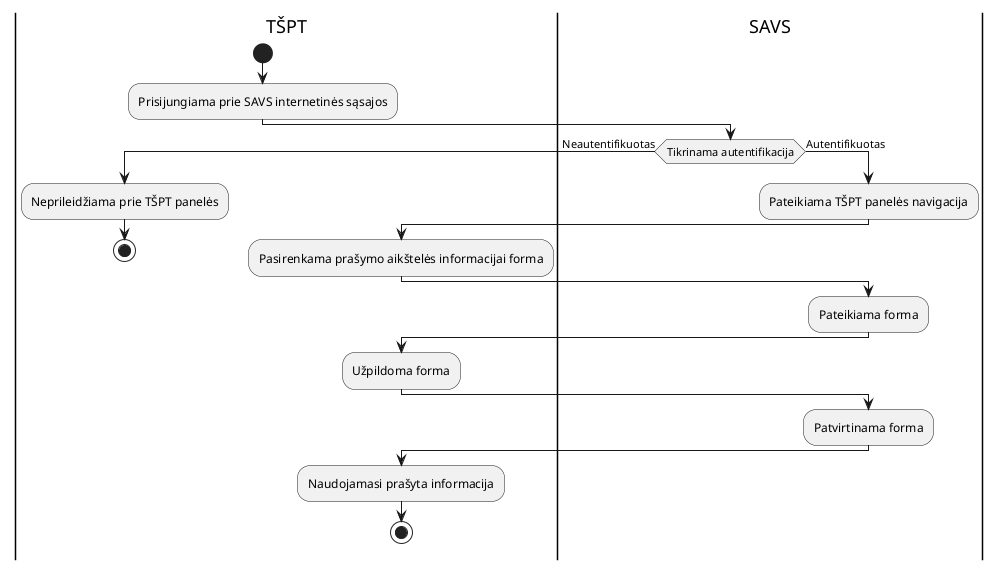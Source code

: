 @startuml

|TŠPT|
start
:Prisijungiama prie SAVS internetinės sąsajos;
|SAVS|
if (Tikrinama autentifikacija) then (Neautentifikuotas)
|TŠPT|
:Neprileidžiama prie TŠPT panelės;
stop
else (Autentifikuotas)
|SAVS|
:Pateikiama TŠPT panelės navigacija;
|TŠPT|
:Pasirenkama prašymo aikštelės informacijai forma;
|SAVS|
:Pateikiama forma;
|TŠPT|
:Užpildoma forma;
|SAVS|
:Patvirtinama forma;
|TŠPT|
:Naudojamasi prašyta informacija;
stop

@enduml